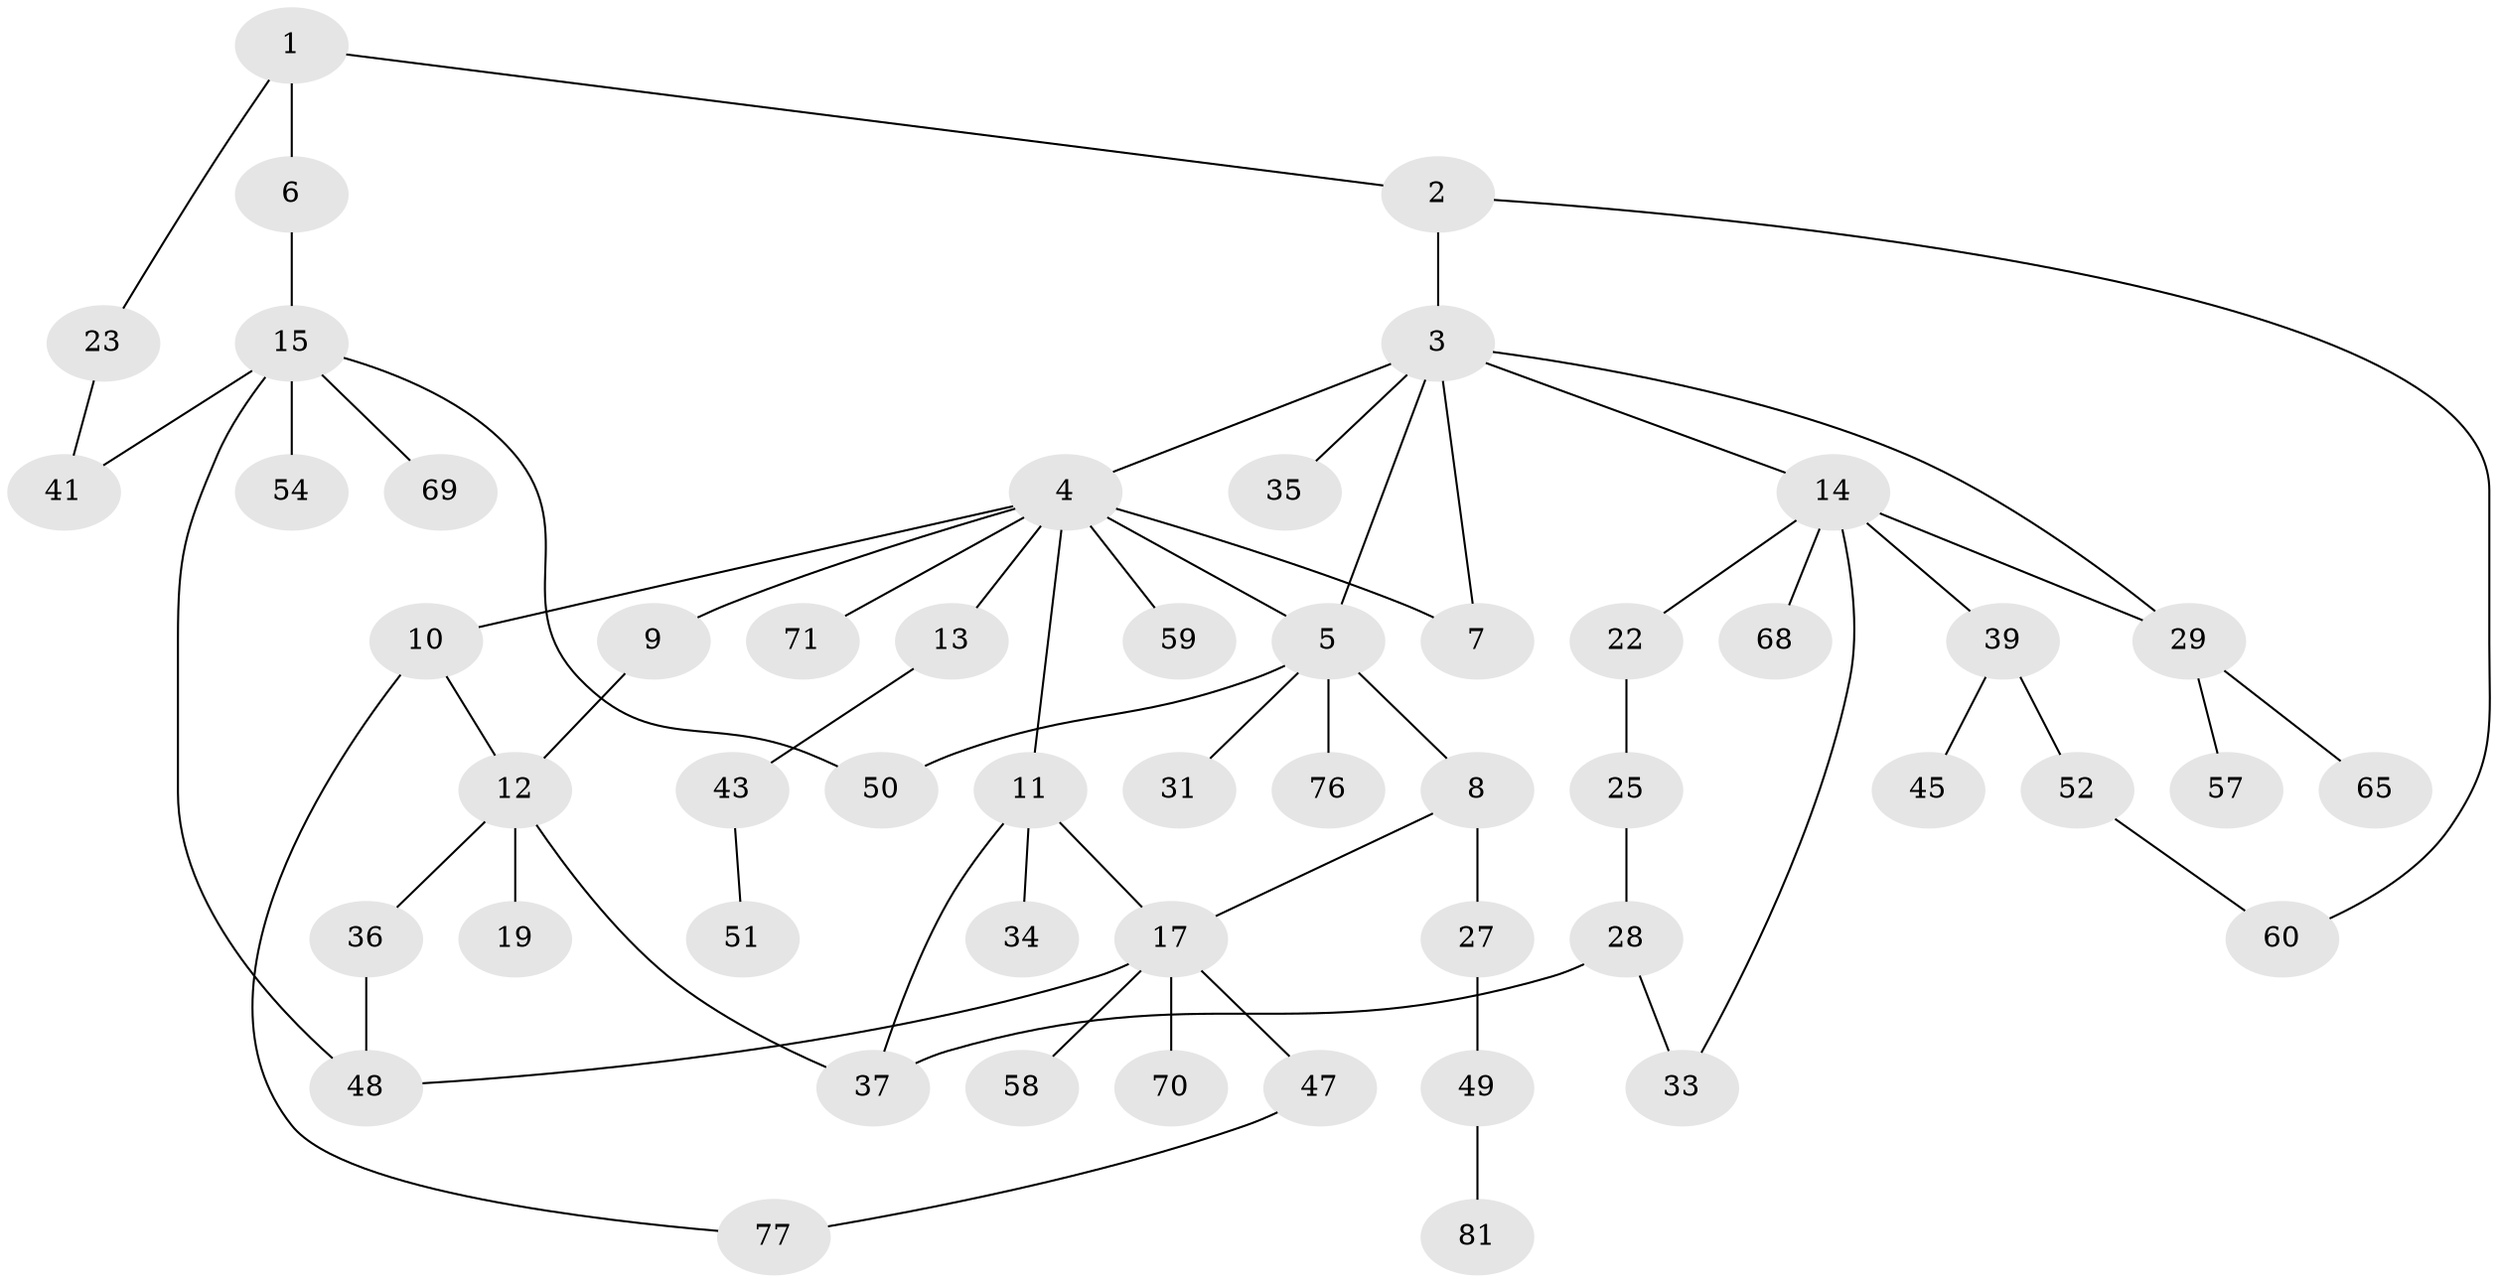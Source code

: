 // Generated by graph-tools (version 1.1) at 2025/23/03/03/25 07:23:34]
// undirected, 52 vertices, 65 edges
graph export_dot {
graph [start="1"]
  node [color=gray90,style=filled];
  1 [super="+72"];
  2 [super="+32"];
  3 [super="+16"];
  4 [super="+53"];
  5 [super="+64"];
  6;
  7 [super="+44"];
  8;
  9 [super="+24"];
  10 [super="+21"];
  11;
  12 [super="+38"];
  13 [super="+26"];
  14 [super="+20"];
  15 [super="+73"];
  17 [super="+18"];
  19;
  22;
  23 [super="+62"];
  25;
  27 [super="+40"];
  28 [super="+79"];
  29 [super="+30"];
  31;
  33 [super="+67"];
  34 [super="+55"];
  35;
  36 [super="+42"];
  37;
  39;
  41 [super="+46"];
  43;
  45;
  47 [super="+74"];
  48 [super="+56"];
  49 [super="+66"];
  50 [super="+82"];
  51;
  52 [super="+78"];
  54;
  57 [super="+61"];
  58 [super="+63"];
  59;
  60 [super="+75"];
  65;
  68;
  69;
  70;
  71;
  76;
  77 [super="+80"];
  81;
  1 -- 2;
  1 -- 6;
  1 -- 23;
  2 -- 3 [weight=2];
  2 -- 60;
  3 -- 4;
  3 -- 5;
  3 -- 14;
  3 -- 35;
  3 -- 29;
  3 -- 7;
  4 -- 7;
  4 -- 9;
  4 -- 10;
  4 -- 11;
  4 -- 13;
  4 -- 71;
  4 -- 59;
  4 -- 5;
  5 -- 8;
  5 -- 31;
  5 -- 76;
  5 -- 50;
  6 -- 15;
  8 -- 27;
  8 -- 17;
  9 -- 12;
  10 -- 12;
  10 -- 77;
  11 -- 17;
  11 -- 34;
  11 -- 37;
  12 -- 19;
  12 -- 36;
  12 -- 37;
  13 -- 43;
  14 -- 29;
  14 -- 39;
  14 -- 68;
  14 -- 22;
  14 -- 33;
  15 -- 48;
  15 -- 50;
  15 -- 54;
  15 -- 69;
  15 -- 41;
  17 -- 47;
  17 -- 70;
  17 -- 48;
  17 -- 58;
  22 -- 25;
  23 -- 41;
  25 -- 28;
  27 -- 49;
  28 -- 33;
  28 -- 37;
  29 -- 65;
  29 -- 57;
  36 -- 48;
  39 -- 45;
  39 -- 52;
  43 -- 51;
  47 -- 77;
  49 -- 81;
  52 -- 60;
}
